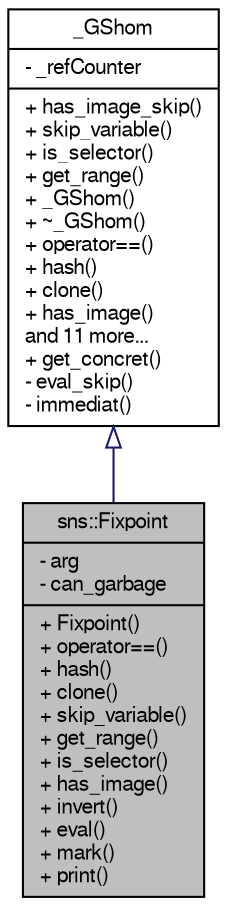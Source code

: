 digraph "sns::Fixpoint"
{
  edge [fontname="FreeSans",fontsize="10",labelfontname="FreeSans",labelfontsize="10"];
  node [fontname="FreeSans",fontsize="10",shape=record];
  Node1 [label="{sns::Fixpoint\n|- arg\l- can_garbage\l|+ Fixpoint()\l+ operator==()\l+ hash()\l+ clone()\l+ skip_variable()\l+ get_range()\l+ is_selector()\l+ has_image()\l+ invert()\l+ eval()\l+ mark()\l+ print()\l}",height=0.2,width=0.4,color="black", fillcolor="grey75", style="filled" fontcolor="black"];
  Node2 -> Node1 [dir="back",color="midnightblue",fontsize="10",style="solid",arrowtail="onormal",fontname="FreeSans"];
  Node2 [label="{_GShom\n|- _refCounter\l|+ has_image_skip()\l+ skip_variable()\l+ is_selector()\l+ get_range()\l+ _GShom()\l+ ~_GShom()\l+ operator==()\l+ hash()\l+ clone()\l+ has_image()\land 11 more...\l+ get_concret()\l- eval_skip()\l- immediat()\l}",height=0.2,width=0.4,color="black", fillcolor="white", style="filled",URL="$class__GShom.html",tooltip="The concrete data class for Homomorphisms. "];
}
